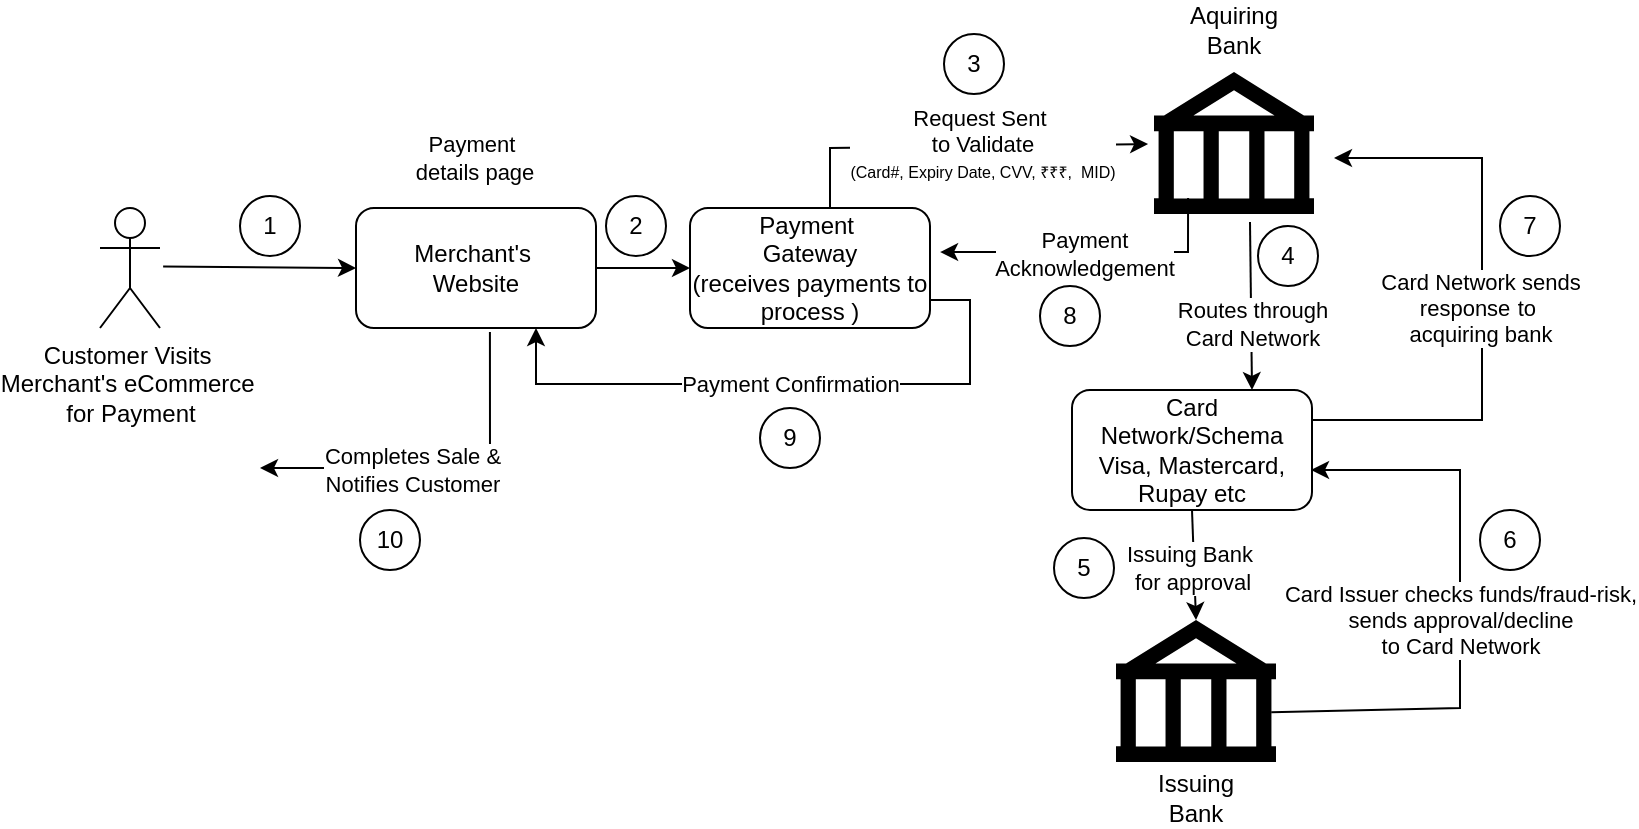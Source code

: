 <mxfile version="24.7.14">
  <diagram name="Page-1" id="C0R9g-Lt7026OcKnJThM">
    <mxGraphModel dx="1060" dy="445" grid="0" gridSize="10" guides="0" tooltips="1" connect="1" arrows="1" fold="1" page="1" pageScale="1" pageWidth="850" pageHeight="1100" math="0" shadow="0">
      <root>
        <mxCell id="0" />
        <mxCell id="1" parent="0" />
        <mxCell id="7IJ1zC4HfZnnREI6_RMZ-8" style="edgeStyle=orthogonalEdgeStyle;rounded=0;orthogonalLoop=1;jettySize=auto;html=1;exitX=1.017;exitY=0.633;exitDx=0;exitDy=0;entryX=0.75;entryY=1;entryDx=0;entryDy=0;exitPerimeter=0;" parent="1" target="7IJ1zC4HfZnnREI6_RMZ-9" edge="1">
          <mxGeometry relative="1" as="geometry">
            <mxPoint x="275" y="258" as="targetPoint" />
            <mxPoint x="465.04" y="235.98" as="sourcePoint" />
            <Array as="points">
              <mxPoint x="492" y="236" />
              <mxPoint x="492" y="278" />
              <mxPoint x="275" y="278" />
            </Array>
          </mxGeometry>
        </mxCell>
        <mxCell id="7IJ1zC4HfZnnREI6_RMZ-12" value="Payment Confirmation" style="edgeLabel;html=1;align=center;verticalAlign=middle;resizable=0;points=[];" parent="7IJ1zC4HfZnnREI6_RMZ-8" vertex="1" connectable="0">
          <mxGeometry x="0.016" relative="1" as="geometry">
            <mxPoint as="offset" />
          </mxGeometry>
        </mxCell>
        <mxCell id="7IJ1zC4HfZnnREI6_RMZ-2" value="Payment&amp;nbsp;&lt;div&gt;Gateway&lt;/div&gt;&lt;div&gt;(receives payments to process &lt;span style=&quot;background-color: initial;&quot;&gt;)&lt;/span&gt;&lt;/div&gt;" style="rounded=1;whiteSpace=wrap;html=1;" parent="1" vertex="1">
          <mxGeometry x="352" y="190" width="120" height="60" as="geometry" />
        </mxCell>
        <mxCell id="7IJ1zC4HfZnnREI6_RMZ-9" value="Merchant&#39;s&amp;nbsp;&lt;div&gt;Website&lt;/div&gt;" style="rounded=1;whiteSpace=wrap;html=1;" parent="1" vertex="1">
          <mxGeometry x="185" y="190" width="120" height="60" as="geometry" />
        </mxCell>
        <mxCell id="7IJ1zC4HfZnnREI6_RMZ-10" value="" style="endArrow=classic;html=1;rounded=0;entryX=0;entryY=0.5;entryDx=0;entryDy=0;exitX=0.789;exitY=0.614;exitDx=0;exitDy=0;exitPerimeter=0;" parent="1" target="7IJ1zC4HfZnnREI6_RMZ-9" edge="1">
          <mxGeometry width="50" height="50" relative="1" as="geometry">
            <mxPoint x="88.56" y="219.249" as="sourcePoint" />
            <mxPoint x="192" y="290" as="targetPoint" />
          </mxGeometry>
        </mxCell>
        <mxCell id="BdJIAnpNLcfeEaUXAkMx-4" value="Payment&amp;nbsp;&lt;div&gt;details page&lt;/div&gt;" style="edgeLabel;html=1;align=center;verticalAlign=middle;resizable=0;points=[];" parent="7IJ1zC4HfZnnREI6_RMZ-10" vertex="1" connectable="0">
          <mxGeometry x="-0.658" relative="1" as="geometry">
            <mxPoint x="139" y="-55" as="offset" />
          </mxGeometry>
        </mxCell>
        <mxCell id="7IJ1zC4HfZnnREI6_RMZ-11" value="" style="endArrow=classic;html=1;rounded=0;exitX=1;exitY=0.5;exitDx=0;exitDy=0;entryX=0;entryY=0.5;entryDx=0;entryDy=0;" parent="1" source="7IJ1zC4HfZnnREI6_RMZ-9" target="7IJ1zC4HfZnnREI6_RMZ-2" edge="1">
          <mxGeometry width="50" height="50" relative="1" as="geometry">
            <mxPoint x="312" y="340" as="sourcePoint" />
            <mxPoint x="362" y="290" as="targetPoint" />
          </mxGeometry>
        </mxCell>
        <mxCell id="7IJ1zC4HfZnnREI6_RMZ-14" value="" style="endArrow=classic;html=1;rounded=0;entryX=-0.037;entryY=0.507;entryDx=0;entryDy=0;entryPerimeter=0;" parent="1" target="7IJ1zC4HfZnnREI6_RMZ-13" edge="1">
          <mxGeometry width="50" height="50" relative="1" as="geometry">
            <mxPoint x="422" y="190" as="sourcePoint" />
            <mxPoint x="522" y="180" as="targetPoint" />
            <Array as="points">
              <mxPoint x="422" y="160" />
            </Array>
          </mxGeometry>
        </mxCell>
        <mxCell id="7IJ1zC4HfZnnREI6_RMZ-36" value="Request Sent&amp;nbsp;&lt;div&gt;to Validate&lt;/div&gt;&lt;div&gt;&lt;font style=&quot;font-size: 8px;&quot;&gt;(Card#, Expiry Date, CVV, ₹₹₹,&amp;nbsp; MID)&lt;/font&gt;&lt;/div&gt;" style="edgeLabel;html=1;align=center;verticalAlign=middle;resizable=0;points=[];" parent="7IJ1zC4HfZnnREI6_RMZ-14" vertex="1" connectable="0">
          <mxGeometry x="-0.207" y="-2" relative="1" as="geometry">
            <mxPoint x="31" y="-4" as="offset" />
          </mxGeometry>
        </mxCell>
        <mxCell id="7IJ1zC4HfZnnREI6_RMZ-18" value="Card Network/Schema&lt;div&gt;Visa, Mastercard, Rupay etc&lt;/div&gt;" style="rounded=1;whiteSpace=wrap;html=1;" parent="1" vertex="1">
          <mxGeometry x="543" y="281" width="120" height="60" as="geometry" />
        </mxCell>
        <mxCell id="7IJ1zC4HfZnnREI6_RMZ-19" value="" style="endArrow=classic;html=1;rounded=0;exitX=0.6;exitY=1.056;exitDx=0;exitDy=0;exitPerimeter=0;entryX=0.75;entryY=0;entryDx=0;entryDy=0;" parent="1" source="7IJ1zC4HfZnnREI6_RMZ-13" target="7IJ1zC4HfZnnREI6_RMZ-18" edge="1">
          <mxGeometry width="50" height="50" relative="1" as="geometry">
            <mxPoint x="631.04" y="196.982" as="sourcePoint" />
            <mxPoint x="633" y="270" as="targetPoint" />
          </mxGeometry>
        </mxCell>
        <mxCell id="7IJ1zC4HfZnnREI6_RMZ-30" value="Routes through&lt;div&gt;Card Network&lt;/div&gt;" style="edgeLabel;html=1;align=center;verticalAlign=middle;resizable=0;points=[];" parent="7IJ1zC4HfZnnREI6_RMZ-19" vertex="1" connectable="0">
          <mxGeometry x="-0.018" relative="1" as="geometry">
            <mxPoint y="9" as="offset" />
          </mxGeometry>
        </mxCell>
        <mxCell id="7IJ1zC4HfZnnREI6_RMZ-21" value="" style="endArrow=classic;html=1;rounded=0;exitX=0.5;exitY=1;exitDx=0;exitDy=0;entryX=0.5;entryY=0;entryDx=0;entryDy=0;entryPerimeter=0;" parent="1" source="7IJ1zC4HfZnnREI6_RMZ-18" target="7IJ1zC4HfZnnREI6_RMZ-20" edge="1">
          <mxGeometry width="50" height="50" relative="1" as="geometry">
            <mxPoint x="486" y="442" as="sourcePoint" />
            <mxPoint x="636" y="372" as="targetPoint" />
          </mxGeometry>
        </mxCell>
        <mxCell id="7IJ1zC4HfZnnREI6_RMZ-31" value="Issuing Bank&amp;nbsp;&lt;div&gt;for approval&lt;/div&gt;" style="edgeLabel;html=1;align=center;verticalAlign=middle;resizable=0;points=[];" parent="7IJ1zC4HfZnnREI6_RMZ-21" vertex="1" connectable="0">
          <mxGeometry x="0.027" y="-1" relative="1" as="geometry">
            <mxPoint as="offset" />
          </mxGeometry>
        </mxCell>
        <mxCell id="7IJ1zC4HfZnnREI6_RMZ-25" value="" style="group;fillColor=default;" parent="1" vertex="1" connectable="0">
          <mxGeometry x="584" y="106" width="80" height="87" as="geometry" />
        </mxCell>
        <mxCell id="7IJ1zC4HfZnnREI6_RMZ-13" value="" style="shape=mxgraph.signs.travel.bank;html=1;pointerEvents=1;fillColor=#000000;strokeColor=none;verticalLabelPosition=bottom;verticalAlign=top;align=center;" parent="7IJ1zC4HfZnnREI6_RMZ-25" vertex="1">
          <mxGeometry y="16" width="80" height="71" as="geometry" />
        </mxCell>
        <mxCell id="7IJ1zC4HfZnnREI6_RMZ-27" value="" style="group" parent="1" vertex="1" connectable="0">
          <mxGeometry x="565" y="396" width="80" height="84" as="geometry" />
        </mxCell>
        <mxCell id="7IJ1zC4HfZnnREI6_RMZ-20" value="" style="shape=mxgraph.signs.travel.bank;html=1;pointerEvents=1;fillColor=#000000;strokeColor=none;verticalLabelPosition=bottom;verticalAlign=top;align=center;" parent="7IJ1zC4HfZnnREI6_RMZ-27" vertex="1">
          <mxGeometry width="80" height="71" as="geometry" />
        </mxCell>
        <mxCell id="7IJ1zC4HfZnnREI6_RMZ-28" value="" style="endArrow=classic;html=1;rounded=0;entryX=0.996;entryY=0.666;entryDx=0;entryDy=0;exitX=0.97;exitY=0.65;exitDx=0;exitDy=0;exitPerimeter=0;entryPerimeter=0;" parent="1" source="7IJ1zC4HfZnnREI6_RMZ-20" target="7IJ1zC4HfZnnREI6_RMZ-18" edge="1">
          <mxGeometry width="50" height="50" relative="1" as="geometry">
            <mxPoint x="660.6" y="442.15" as="sourcePoint" />
            <mxPoint x="679.6" y="168.15" as="targetPoint" />
            <Array as="points">
              <mxPoint x="737" y="440" />
              <mxPoint x="737" y="321" />
            </Array>
          </mxGeometry>
        </mxCell>
        <mxCell id="7IJ1zC4HfZnnREI6_RMZ-29" value="Card Issuer checks funds/fraud-risk,&lt;div&gt;sends approval/decline&lt;div&gt;to Card Network&lt;/div&gt;&lt;/div&gt;" style="edgeLabel;html=1;align=center;verticalAlign=middle;resizable=0;points=[];" parent="7IJ1zC4HfZnnREI6_RMZ-28" vertex="1" connectable="0">
          <mxGeometry x="-0.039" y="-2" relative="1" as="geometry">
            <mxPoint x="-2" as="offset" />
          </mxGeometry>
        </mxCell>
        <mxCell id="7IJ1zC4HfZnnREI6_RMZ-33" value="" style="endArrow=classic;html=1;rounded=0;exitX=0.213;exitY=0.887;exitDx=0;exitDy=0;exitPerimeter=0;entryX=1.042;entryY=0.367;entryDx=0;entryDy=0;entryPerimeter=0;" parent="1" source="7IJ1zC4HfZnnREI6_RMZ-13" target="7IJ1zC4HfZnnREI6_RMZ-2" edge="1">
          <mxGeometry width="50" height="50" relative="1" as="geometry">
            <mxPoint x="475" y="200" as="sourcePoint" />
            <mxPoint x="496" y="210" as="targetPoint" />
            <Array as="points">
              <mxPoint x="601" y="212" />
            </Array>
          </mxGeometry>
        </mxCell>
        <mxCell id="7IJ1zC4HfZnnREI6_RMZ-34" value="Payment&lt;div&gt;Acknowledgement&lt;/div&gt;" style="edgeLabel;html=1;align=center;verticalAlign=middle;resizable=0;points=[];" parent="7IJ1zC4HfZnnREI6_RMZ-33" vertex="1" connectable="0">
          <mxGeometry x="0.188" y="1" relative="1" as="geometry">
            <mxPoint x="10" as="offset" />
          </mxGeometry>
        </mxCell>
        <mxCell id="7IJ1zC4HfZnnREI6_RMZ-40" value="1" style="ellipse;whiteSpace=wrap;html=1;aspect=fixed;" parent="1" vertex="1">
          <mxGeometry x="127" y="184" width="30" height="30" as="geometry" />
        </mxCell>
        <mxCell id="7IJ1zC4HfZnnREI6_RMZ-42" value="2" style="ellipse;whiteSpace=wrap;html=1;aspect=fixed;" parent="1" vertex="1">
          <mxGeometry x="310" y="184" width="30" height="30" as="geometry" />
        </mxCell>
        <mxCell id="7IJ1zC4HfZnnREI6_RMZ-43" value="3" style="ellipse;whiteSpace=wrap;html=1;aspect=fixed;" parent="1" vertex="1">
          <mxGeometry x="479" y="103" width="30" height="30" as="geometry" />
        </mxCell>
        <mxCell id="7IJ1zC4HfZnnREI6_RMZ-44" value="4" style="ellipse;whiteSpace=wrap;html=1;aspect=fixed;" parent="1" vertex="1">
          <mxGeometry x="636" y="199" width="30" height="30" as="geometry" />
        </mxCell>
        <mxCell id="7IJ1zC4HfZnnREI6_RMZ-45" value="5" style="ellipse;whiteSpace=wrap;html=1;aspect=fixed;" parent="1" vertex="1">
          <mxGeometry x="534" y="355" width="30" height="30" as="geometry" />
        </mxCell>
        <mxCell id="7IJ1zC4HfZnnREI6_RMZ-46" value="6" style="ellipse;whiteSpace=wrap;html=1;aspect=fixed;" parent="1" vertex="1">
          <mxGeometry x="747" y="341" width="30" height="30" as="geometry" />
        </mxCell>
        <mxCell id="7IJ1zC4HfZnnREI6_RMZ-47" value="7" style="ellipse;whiteSpace=wrap;html=1;aspect=fixed;" parent="1" vertex="1">
          <mxGeometry x="757" y="184" width="30" height="30" as="geometry" />
        </mxCell>
        <mxCell id="7IJ1zC4HfZnnREI6_RMZ-48" value="8" style="ellipse;whiteSpace=wrap;html=1;aspect=fixed;" parent="1" vertex="1">
          <mxGeometry x="527" y="229" width="30" height="30" as="geometry" />
        </mxCell>
        <mxCell id="7IJ1zC4HfZnnREI6_RMZ-51" value="" style="endArrow=classic;html=1;rounded=0;exitX=0.558;exitY=1.033;exitDx=0;exitDy=0;exitPerimeter=0;" parent="1" source="7IJ1zC4HfZnnREI6_RMZ-9" edge="1">
          <mxGeometry width="50" height="50" relative="1" as="geometry">
            <mxPoint x="202" y="385" as="sourcePoint" />
            <mxPoint x="137" y="320" as="targetPoint" />
            <Array as="points">
              <mxPoint x="252" y="320" />
            </Array>
          </mxGeometry>
        </mxCell>
        <mxCell id="7IJ1zC4HfZnnREI6_RMZ-52" value="Text" style="edgeLabel;html=1;align=center;verticalAlign=middle;resizable=0;points=[];" parent="7IJ1zC4HfZnnREI6_RMZ-51" vertex="1" connectable="0">
          <mxGeometry x="0.137" y="1" relative="1" as="geometry">
            <mxPoint as="offset" />
          </mxGeometry>
        </mxCell>
        <mxCell id="7IJ1zC4HfZnnREI6_RMZ-54" value="Completes Sale &amp;amp;&lt;div&gt;Notifies Customer&lt;/div&gt;" style="edgeLabel;html=1;align=center;verticalAlign=middle;resizable=0;points=[];" parent="7IJ1zC4HfZnnREI6_RMZ-51" vertex="1" connectable="0">
          <mxGeometry x="0.172" y="2" relative="1" as="geometry">
            <mxPoint y="-1" as="offset" />
          </mxGeometry>
        </mxCell>
        <mxCell id="7IJ1zC4HfZnnREI6_RMZ-55" value="9" style="ellipse;whiteSpace=wrap;html=1;aspect=fixed;" parent="1" vertex="1">
          <mxGeometry x="387" y="290" width="30" height="30" as="geometry" />
        </mxCell>
        <mxCell id="7IJ1zC4HfZnnREI6_RMZ-17" value="Aquiring Bank" style="text;html=1;align=center;verticalAlign=middle;whiteSpace=wrap;rounded=0;" parent="1" vertex="1">
          <mxGeometry x="594" y="96" width="60" height="10" as="geometry" />
        </mxCell>
        <mxCell id="7IJ1zC4HfZnnREI6_RMZ-26" value="Issuing Bank" style="text;html=1;align=center;verticalAlign=middle;whiteSpace=wrap;rounded=0;" parent="1" vertex="1">
          <mxGeometry x="575" y="480" width="60" height="10" as="geometry" />
        </mxCell>
        <mxCell id="zWHSfJsqVY5s2pGkyumJ-1" value="Customer Visits&amp;nbsp;&lt;div&gt;Merchant&#39;s eCommerce&amp;nbsp;&lt;/div&gt;&lt;div&gt;for Payment&lt;/div&gt;" style="shape=umlActor;verticalLabelPosition=bottom;verticalAlign=top;html=1;outlineConnect=0;" vertex="1" parent="1">
          <mxGeometry x="57" y="190" width="30" height="60" as="geometry" />
        </mxCell>
        <mxCell id="zWHSfJsqVY5s2pGkyumJ-5" value="" style="endArrow=classic;html=1;rounded=0;entryX=0.996;entryY=0.666;entryDx=0;entryDy=0;exitX=1;exitY=0.25;exitDx=0;exitDy=0;entryPerimeter=0;" edge="1" parent="1" source="7IJ1zC4HfZnnREI6_RMZ-18">
          <mxGeometry width="50" height="50" relative="1" as="geometry">
            <mxPoint x="654" y="275" as="sourcePoint" />
            <mxPoint x="674" y="165" as="targetPoint" />
            <Array as="points">
              <mxPoint x="748" y="296" />
              <mxPoint x="748" y="165" />
            </Array>
          </mxGeometry>
        </mxCell>
        <mxCell id="zWHSfJsqVY5s2pGkyumJ-6" value="Card Network sends&lt;div&gt;response&lt;span style=&quot;white-space: pre;&quot;&gt;&#x9;&lt;/span&gt;to&amp;nbsp;&lt;/div&gt;&lt;div&gt;acquiring bank&lt;/div&gt;" style="edgeLabel;html=1;align=center;verticalAlign=middle;resizable=0;points=[];" vertex="1" connectable="0" parent="zWHSfJsqVY5s2pGkyumJ-5">
          <mxGeometry x="-0.039" y="-2" relative="1" as="geometry">
            <mxPoint x="-3" y="-2" as="offset" />
          </mxGeometry>
        </mxCell>
        <mxCell id="zWHSfJsqVY5s2pGkyumJ-8" value="10" style="ellipse;whiteSpace=wrap;html=1;aspect=fixed;" vertex="1" parent="1">
          <mxGeometry x="187" y="341" width="30" height="30" as="geometry" />
        </mxCell>
      </root>
    </mxGraphModel>
  </diagram>
</mxfile>

